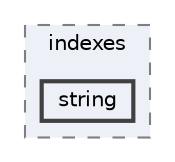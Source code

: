 digraph "/home/jam/Research/IRES-2025/dev/src/llm-scripts/testing/hypothesis-testing/hyp-env/lib/python3.12/site-packages/pandas/tests/indexes/string"
{
 // LATEX_PDF_SIZE
  bgcolor="transparent";
  edge [fontname=Helvetica,fontsize=10,labelfontname=Helvetica,labelfontsize=10];
  node [fontname=Helvetica,fontsize=10,shape=box,height=0.2,width=0.4];
  compound=true
  subgraph clusterdir_e08fdec5df0bd390b28873e33ccbb59c {
    graph [ bgcolor="#edf0f7", pencolor="grey50", label="indexes", fontname=Helvetica,fontsize=10 style="filled,dashed", URL="dir_e08fdec5df0bd390b28873e33ccbb59c.html",tooltip=""]
  dir_f4913553d790714fb529bf1e04514530 [label="string", fillcolor="#edf0f7", color="grey25", style="filled,bold", URL="dir_f4913553d790714fb529bf1e04514530.html",tooltip=""];
  }
}
